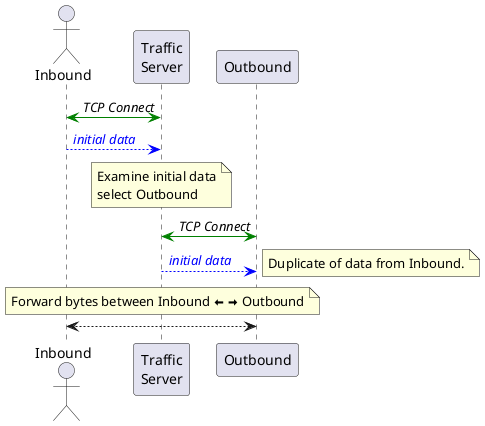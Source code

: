 ' Licensed under the Apache License, Version 2.0 (the "License");
' you may not use this file except in compliance with the License.
' You may obtain a copy of the License at http://www.apache.org/licenses/LICENSE-2.0
' Unless required by  applicable law or agreed to in writing, software distributed under the License is distributed
' on an \"AS IS\" BASIS, WITHOUT WARRANTIES OR CONDITIONS OF ANY KIND, either express or implied.
' See the License for the specific language governing permissions and limitations under the License.

@startuml

actor Inbound
participant "Traffic\nServer" as TS
participant Outbound

Inbound <-[#green]> TS : //TCP Connect//
Inbound -[#blue]-> TS : <font color="blue">//initial data//</font>
note over TS : Examine initial data\nselect Outbound
TS <-[#green]> Outbound : //TCP Connect//
TS -[#blue]-> Outbound : <font color="blue">//initial data//</font>
note right : Duplicate of data from Inbound.
note over TS : Forward bytes between Inbound <&arrow-thick-left> <&arrow-thick-right> Outbound
Inbound <--> Outbound

@enduml
